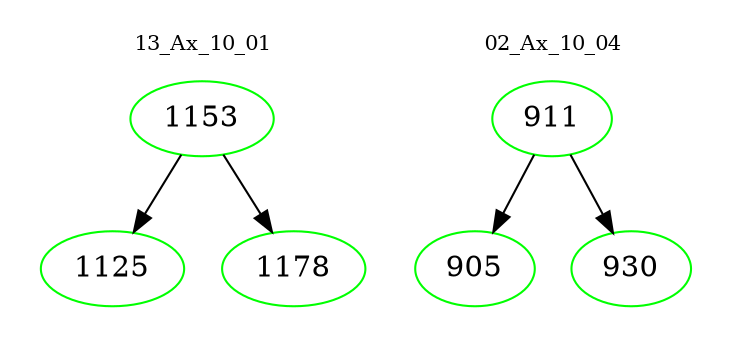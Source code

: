 digraph{
subgraph cluster_0 {
color = white
label = "13_Ax_10_01";
fontsize=10;
T0_1153 [label="1153", color="green"]
T0_1153 -> T0_1125 [color="black"]
T0_1125 [label="1125", color="green"]
T0_1153 -> T0_1178 [color="black"]
T0_1178 [label="1178", color="green"]
}
subgraph cluster_1 {
color = white
label = "02_Ax_10_04";
fontsize=10;
T1_911 [label="911", color="green"]
T1_911 -> T1_905 [color="black"]
T1_905 [label="905", color="green"]
T1_911 -> T1_930 [color="black"]
T1_930 [label="930", color="green"]
}
}
